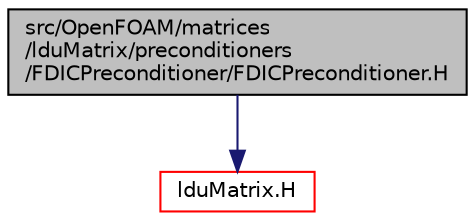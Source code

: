 digraph "src/OpenFOAM/matrices/lduMatrix/preconditioners/FDICPreconditioner/FDICPreconditioner.H"
{
  bgcolor="transparent";
  edge [fontname="Helvetica",fontsize="10",labelfontname="Helvetica",labelfontsize="10"];
  node [fontname="Helvetica",fontsize="10",shape=record];
  Node1 [label="src/OpenFOAM/matrices\l/lduMatrix/preconditioners\l/FDICPreconditioner/FDICPreconditioner.H",height=0.2,width=0.4,color="black", fillcolor="grey75", style="filled", fontcolor="black"];
  Node1 -> Node2 [color="midnightblue",fontsize="10",style="solid",fontname="Helvetica"];
  Node2 [label="lduMatrix.H",height=0.2,width=0.4,color="red",URL="$a08286.html"];
}
